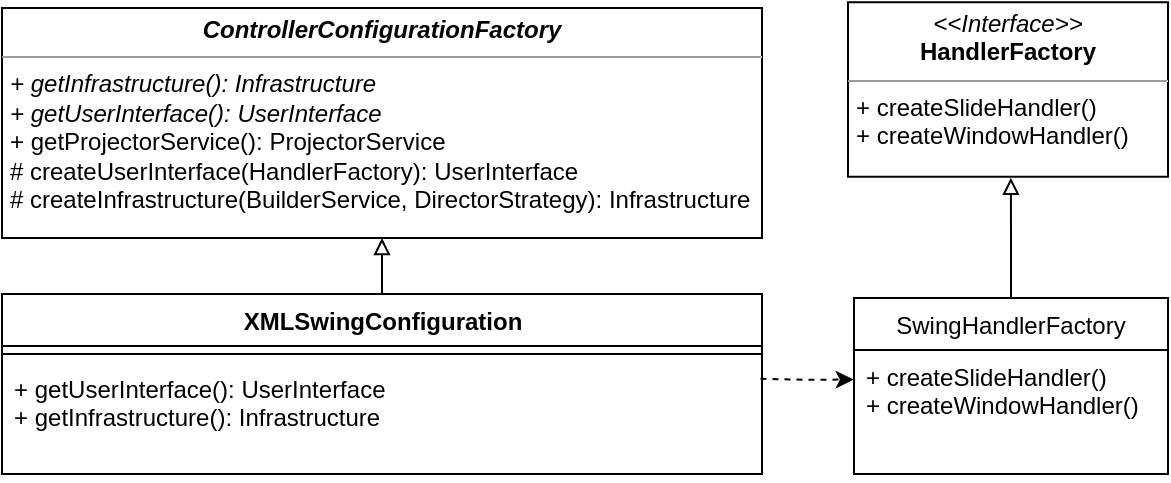<mxfile version="20.5.1" type="device"><diagram id="LNDomgyDPwd5WxMB-tLx" name="Page-1"><mxGraphModel dx="1639" dy="807" grid="1" gridSize="10" guides="1" tooltips="1" connect="1" arrows="1" fold="1" page="1" pageScale="1" pageWidth="1654" pageHeight="2336" math="0" shadow="0"><root><mxCell id="0"/><mxCell id="1" parent="0"/><mxCell id="yQWBMUhK0s-rJzh-BEI_-1" value="&lt;p style=&quot;margin:0px;margin-top:4px;text-align:center;&quot;&gt;&lt;i&gt;&amp;lt;&amp;lt;Interface&amp;gt;&amp;gt;&lt;/i&gt;&lt;br&gt;&lt;b&gt;HandlerFactory&lt;/b&gt;&lt;/p&gt;&lt;hr size=&quot;1&quot;&gt;&lt;p style=&quot;margin:0px;margin-left:4px;&quot;&gt;&lt;span style=&quot;background-color: initial;&quot;&gt;+ createSlideHandler()&lt;/span&gt;&lt;br&gt;&lt;/p&gt;&lt;p style=&quot;margin:0px;margin-left:4px;&quot;&gt;+ createWindowHandler()&lt;/p&gt;" style="verticalAlign=top;align=left;overflow=fill;fontSize=12;fontFamily=Helvetica;html=1;" vertex="1" parent="1"><mxGeometry x="463" y="149.12" width="160" height="87.25" as="geometry"/></mxCell><mxCell id="yQWBMUhK0s-rJzh-BEI_-2" style="edgeStyle=orthogonalEdgeStyle;rounded=0;orthogonalLoop=1;jettySize=auto;html=1;endArrow=block;endFill=0;entryX=0.509;entryY=1.006;entryDx=0;entryDy=0;entryPerimeter=0;" edge="1" parent="1" source="yQWBMUhK0s-rJzh-BEI_-3" target="yQWBMUhK0s-rJzh-BEI_-1"><mxGeometry relative="1" as="geometry"><mxPoint x="985" y="283" as="targetPoint"/></mxGeometry></mxCell><mxCell id="yQWBMUhK0s-rJzh-BEI_-3" value="SwingHandlerFactory" style="swimlane;fontStyle=0;childLayout=stackLayout;horizontal=1;startSize=26;fillColor=none;horizontalStack=0;resizeParent=1;resizeParentMax=0;resizeLast=0;collapsible=1;marginBottom=0;" vertex="1" parent="1"><mxGeometry x="466" y="297" width="157" height="88" as="geometry"/></mxCell><mxCell id="yQWBMUhK0s-rJzh-BEI_-4" value="+ createSlideHandler()&#10;+ createWindowHandler()" style="text;strokeColor=none;fillColor=none;align=left;verticalAlign=top;spacingLeft=4;spacingRight=4;overflow=hidden;rotatable=0;points=[[0,0.5],[1,0.5]];portConstraint=eastwest;" vertex="1" parent="yQWBMUhK0s-rJzh-BEI_-3"><mxGeometry y="26" width="157" height="62" as="geometry"/></mxCell><mxCell id="yQWBMUhK0s-rJzh-BEI_-5" style="edgeStyle=orthogonalEdgeStyle;rounded=0;orthogonalLoop=1;jettySize=auto;html=1;dashed=1;startArrow=none;startFill=0;endArrow=classic;endFill=1;exitX=0.998;exitY=0.15;exitDx=0;exitDy=0;entryX=-0.001;entryY=0.238;entryDx=0;entryDy=0;entryPerimeter=0;exitPerimeter=0;" edge="1" parent="1" target="yQWBMUhK0s-rJzh-BEI_-4"><mxGeometry relative="1" as="geometry"><Array as="points"/><mxPoint x="419.24" y="337.4" as="sourcePoint"/></mxGeometry></mxCell><mxCell id="yQWBMUhK0s-rJzh-BEI_-9" value="&lt;p style=&quot;margin:0px;margin-top:4px;text-align:center;&quot;&gt;&lt;b&gt;&lt;i&gt;ControllerConfigurationFactory&lt;/i&gt;&lt;/b&gt;&lt;/p&gt;&lt;hr size=&quot;1&quot;&gt;&lt;p style=&quot;margin:0px;margin-left:4px;&quot;&gt;&lt;/p&gt;&lt;p style=&quot;margin:0px;margin-left:4px;&quot;&gt;&lt;i&gt;+ getInfrastructure(): Infrastructure&lt;/i&gt;&lt;/p&gt;&lt;p style=&quot;margin:0px;margin-left:4px;&quot;&gt;&lt;i&gt;+ getUserInterface(): UserInterface&lt;/i&gt;&lt;/p&gt;&lt;p style=&quot;margin:0px;margin-left:4px;&quot;&gt;+ getProjectorService(): ProjectorService&lt;/p&gt;&lt;p style=&quot;margin:0px;margin-left:4px;&quot;&gt;# createUserInterface(HandlerFactory): UserInterface&lt;/p&gt;&lt;p style=&quot;margin:0px;margin-left:4px;&quot;&gt;# createInfrastructure(BuilderService, DirectorStrategy): Infrastructure&lt;/p&gt;" style="verticalAlign=top;align=left;overflow=fill;fontSize=12;fontFamily=Helvetica;html=1;" vertex="1" parent="1"><mxGeometry x="40" y="152" width="380" height="115" as="geometry"/></mxCell><mxCell id="yQWBMUhK0s-rJzh-BEI_-11" style="edgeStyle=orthogonalEdgeStyle;rounded=0;orthogonalLoop=1;jettySize=auto;html=1;entryX=0.5;entryY=1;entryDx=0;entryDy=0;startArrow=none;startFill=0;endArrow=block;endFill=0;" edge="1" parent="1" source="yQWBMUhK0s-rJzh-BEI_-12" target="yQWBMUhK0s-rJzh-BEI_-9"><mxGeometry relative="1" as="geometry"/></mxCell><mxCell id="yQWBMUhK0s-rJzh-BEI_-12" value="XMLSwingConfiguration" style="swimlane;fontStyle=1;align=center;verticalAlign=top;childLayout=stackLayout;horizontal=1;startSize=26;horizontalStack=0;resizeParent=1;resizeParentMax=0;resizeLast=0;collapsible=1;marginBottom=0;html=1;" vertex="1" parent="1"><mxGeometry x="40" y="295" width="380" height="90" as="geometry"/></mxCell><mxCell id="yQWBMUhK0s-rJzh-BEI_-13" value="" style="line;strokeWidth=1;fillColor=none;align=left;verticalAlign=middle;spacingTop=-1;spacingLeft=3;spacingRight=3;rotatable=0;labelPosition=right;points=[];portConstraint=eastwest;strokeColor=inherit;html=1;" vertex="1" parent="yQWBMUhK0s-rJzh-BEI_-12"><mxGeometry y="26" width="380" height="8" as="geometry"/></mxCell><mxCell id="yQWBMUhK0s-rJzh-BEI_-14" value="+ getUserInterface(): UserInterface&lt;br&gt;+ getInfrastructure(): Infrastructure" style="text;strokeColor=none;fillColor=none;align=left;verticalAlign=top;spacingLeft=4;spacingRight=4;overflow=hidden;rotatable=0;points=[[0,0.5],[1,0.5]];portConstraint=eastwest;html=1;" vertex="1" parent="yQWBMUhK0s-rJzh-BEI_-12"><mxGeometry y="34" width="380" height="56" as="geometry"/></mxCell></root></mxGraphModel></diagram></mxfile>